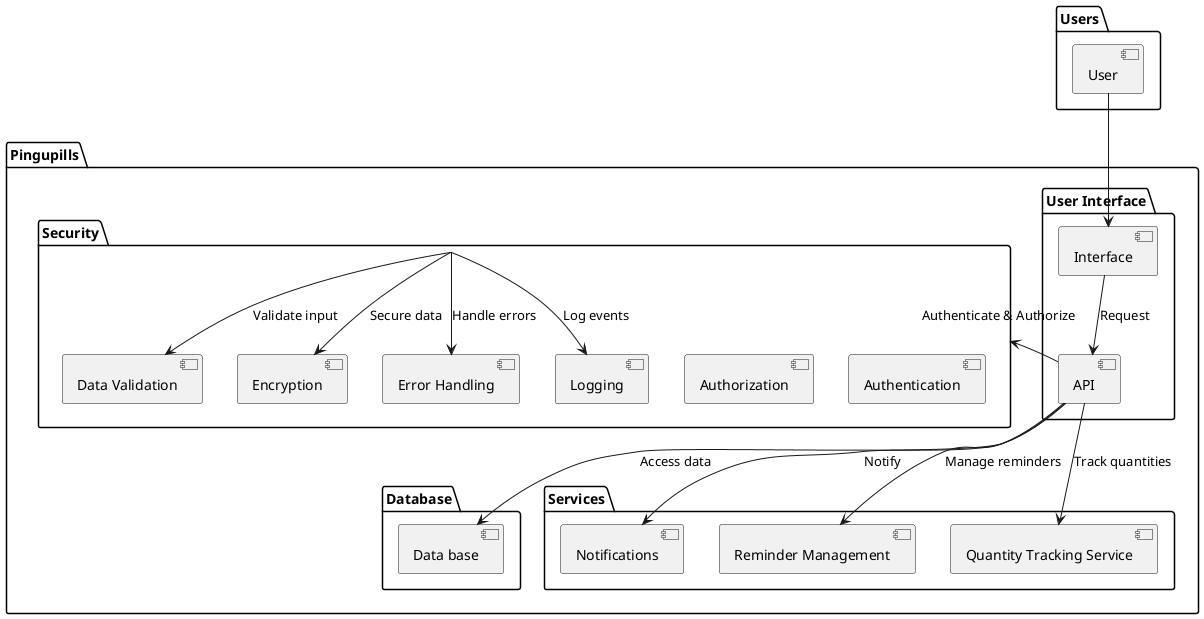 @startuml

package "Users"{
    [User]
}


package "Pingupills"{

    package "User Interface"{
        
        [API]

        [Interface]

    }

    package "Database"{
        [Data base]
    }

    package "Services"{
        [Notifications]
        [Reminder Management]
        [Quantity Tracking Service]

    }

    package "Security"{
        [Authentication]
        [Authorization]
        [Data Validation]
        [Encryption]
        [Error Handling]
        [Logging]
    }



    [User] --> [Interface]
    [Interface] --> [API] : Request
    [API] --> [Notifications] : Notify
    [API] --> [Data base] : Access data
    [API] --> [Reminder Management] : Manage reminders
    [API] --> [Quantity Tracking Service] : Track quantities
    [Security] <-- [API] : Authenticate & Authorize
    [Security] --> [Data Validation] : Validate input
    [Security] --> [Encryption] : Secure data
    [Security] --> [Error Handling] : Handle errors
    [Security] --> [Logging] : Log events

}

@enduml
